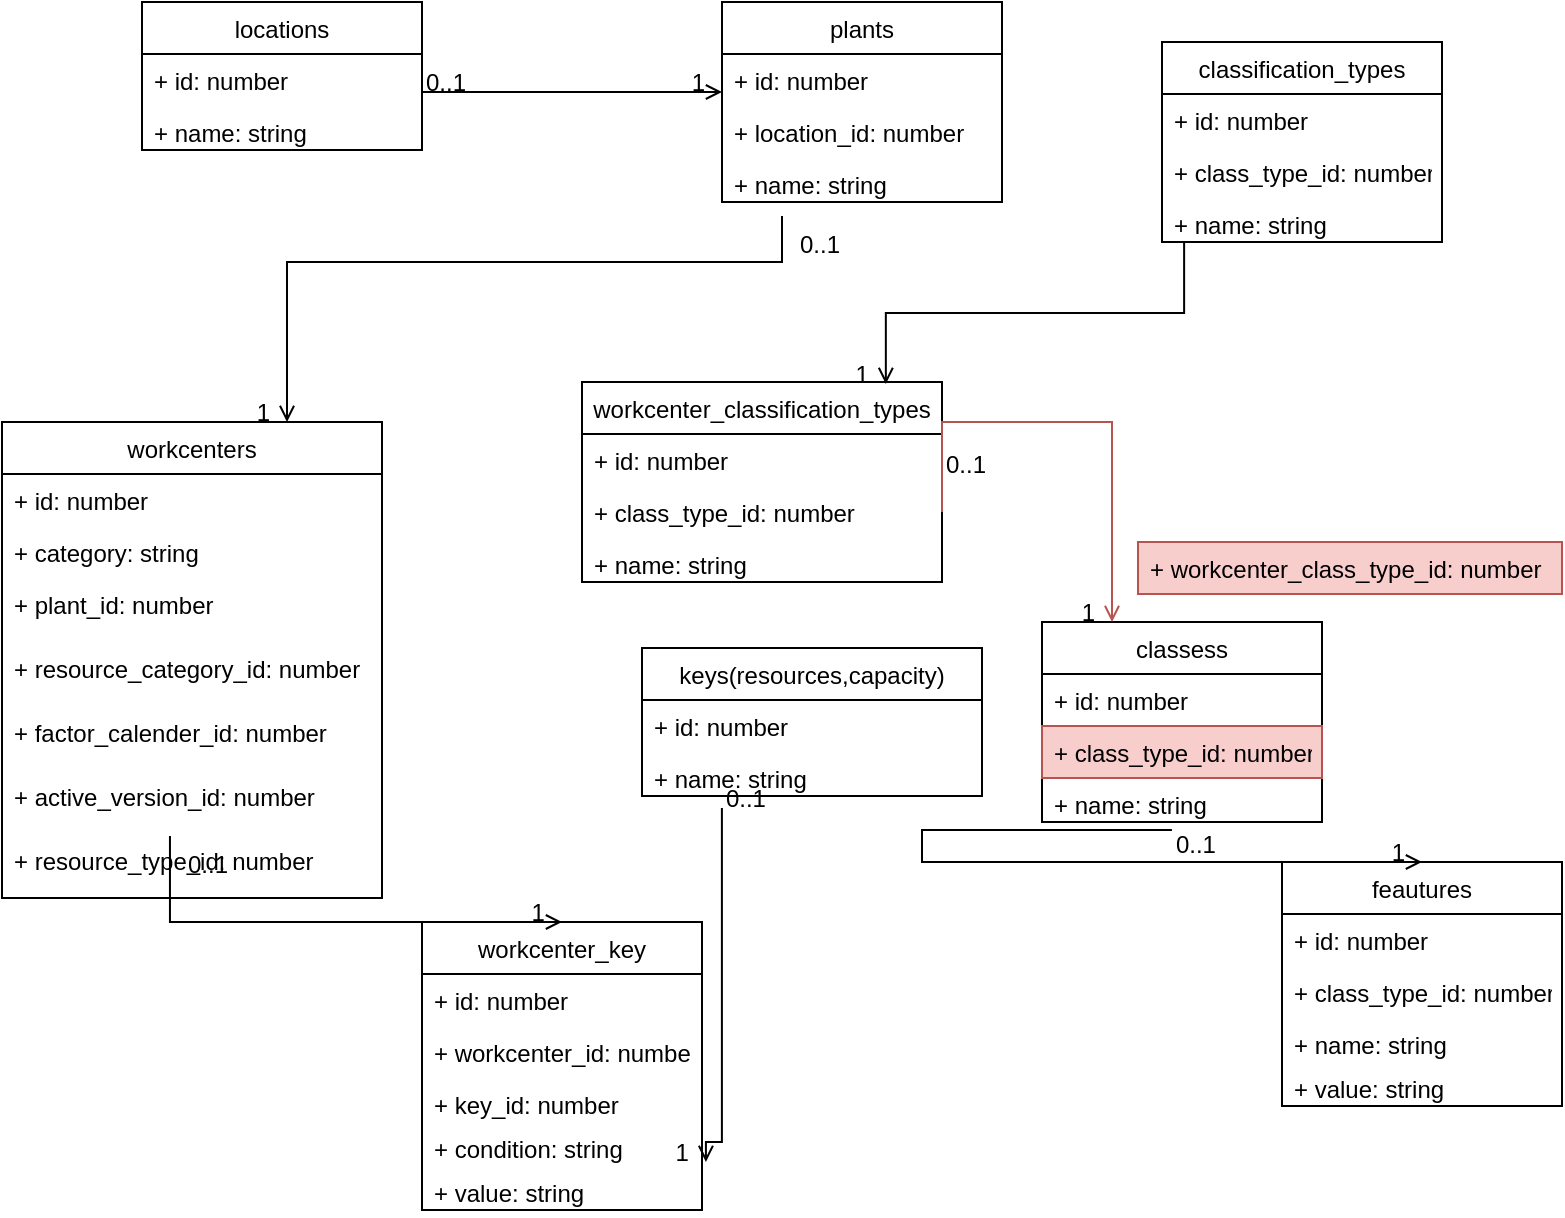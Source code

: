 <mxfile version="20.8.10" type="github">
  <diagram id="C5RBs43oDa-KdzZeNtuy" name="Page-1">
    <mxGraphModel dx="902" dy="484" grid="1" gridSize="10" guides="1" tooltips="1" connect="1" arrows="1" fold="1" page="1" pageScale="1" pageWidth="827" pageHeight="1169" math="0" shadow="0">
      <root>
        <mxCell id="WIyWlLk6GJQsqaUBKTNV-0" />
        <mxCell id="WIyWlLk6GJQsqaUBKTNV-1" parent="WIyWlLk6GJQsqaUBKTNV-0" />
        <mxCell id="zkfFHV4jXpPFQw0GAbJ--26" value="" style="endArrow=open;shadow=0;strokeWidth=1;rounded=0;endFill=1;edgeStyle=elbowEdgeStyle;elbow=vertical;" parent="WIyWlLk6GJQsqaUBKTNV-1" edge="1">
          <mxGeometry x="0.5" y="41" relative="1" as="geometry">
            <mxPoint x="230" y="65" as="sourcePoint" />
            <mxPoint x="380" y="65" as="targetPoint" />
            <mxPoint x="-40" y="32" as="offset" />
          </mxGeometry>
        </mxCell>
        <mxCell id="zkfFHV4jXpPFQw0GAbJ--27" value="0..1" style="resizable=0;align=left;verticalAlign=bottom;labelBackgroundColor=none;fontSize=12;" parent="zkfFHV4jXpPFQw0GAbJ--26" connectable="0" vertex="1">
          <mxGeometry x="-1" relative="1" as="geometry">
            <mxPoint y="4" as="offset" />
          </mxGeometry>
        </mxCell>
        <mxCell id="zkfFHV4jXpPFQw0GAbJ--28" value="1" style="resizable=0;align=right;verticalAlign=bottom;labelBackgroundColor=none;fontSize=12;" parent="zkfFHV4jXpPFQw0GAbJ--26" connectable="0" vertex="1">
          <mxGeometry x="1" relative="1" as="geometry">
            <mxPoint x="-7" y="4" as="offset" />
          </mxGeometry>
        </mxCell>
        <mxCell id="nai0lv8e3S5_15pct3bF-10" value="workcenters" style="swimlane;fontStyle=0;childLayout=stackLayout;horizontal=1;startSize=26;fillColor=none;horizontalStack=0;resizeParent=1;resizeParentMax=0;resizeLast=0;collapsible=1;marginBottom=0;" parent="WIyWlLk6GJQsqaUBKTNV-1" vertex="1">
          <mxGeometry x="20" y="230" width="190" height="238" as="geometry" />
        </mxCell>
        <mxCell id="nai0lv8e3S5_15pct3bF-11" value="+ id: number" style="text;strokeColor=none;fillColor=none;align=left;verticalAlign=top;spacingLeft=4;spacingRight=4;overflow=hidden;rotatable=0;points=[[0,0.5],[1,0.5]];portConstraint=eastwest;" parent="nai0lv8e3S5_15pct3bF-10" vertex="1">
          <mxGeometry y="26" width="190" height="26" as="geometry" />
        </mxCell>
        <mxCell id="nai0lv8e3S5_15pct3bF-12" value="+ category: string" style="text;strokeColor=none;fillColor=none;align=left;verticalAlign=top;spacingLeft=4;spacingRight=4;overflow=hidden;rotatable=0;points=[[0,0.5],[1,0.5]];portConstraint=eastwest;" parent="nai0lv8e3S5_15pct3bF-10" vertex="1">
          <mxGeometry y="52" width="190" height="26" as="geometry" />
        </mxCell>
        <mxCell id="nai0lv8e3S5_15pct3bF-13" value="+ plant_id: number" style="text;strokeColor=none;fillColor=none;align=left;verticalAlign=top;spacingLeft=4;spacingRight=4;overflow=hidden;rotatable=0;points=[[0,0.5],[1,0.5]];portConstraint=eastwest;" parent="nai0lv8e3S5_15pct3bF-10" vertex="1">
          <mxGeometry y="78" width="190" height="32" as="geometry" />
        </mxCell>
        <mxCell id="nDgb5JVoQC5QyOSWnhr2-53" value="+ resource_category_id: number" style="text;strokeColor=none;fillColor=none;align=left;verticalAlign=top;spacingLeft=4;spacingRight=4;overflow=hidden;rotatable=0;points=[[0,0.5],[1,0.5]];portConstraint=eastwest;" parent="nai0lv8e3S5_15pct3bF-10" vertex="1">
          <mxGeometry y="110" width="190" height="32" as="geometry" />
        </mxCell>
        <mxCell id="nDgb5JVoQC5QyOSWnhr2-54" value="+ factor_calender_id: number" style="text;strokeColor=none;fillColor=none;align=left;verticalAlign=top;spacingLeft=4;spacingRight=4;overflow=hidden;rotatable=0;points=[[0,0.5],[1,0.5]];portConstraint=eastwest;" parent="nai0lv8e3S5_15pct3bF-10" vertex="1">
          <mxGeometry y="142" width="190" height="32" as="geometry" />
        </mxCell>
        <mxCell id="nDgb5JVoQC5QyOSWnhr2-55" value="+ active_version_id: number" style="text;strokeColor=none;fillColor=none;align=left;verticalAlign=top;spacingLeft=4;spacingRight=4;overflow=hidden;rotatable=0;points=[[0,0.5],[1,0.5]];portConstraint=eastwest;" parent="nai0lv8e3S5_15pct3bF-10" vertex="1">
          <mxGeometry y="174" width="190" height="32" as="geometry" />
        </mxCell>
        <mxCell id="nDgb5JVoQC5QyOSWnhr2-70" value="+ resource_type_id: number" style="text;strokeColor=none;fillColor=none;align=left;verticalAlign=top;spacingLeft=4;spacingRight=4;overflow=hidden;rotatable=0;points=[[0,0.5],[1,0.5]];portConstraint=eastwest;" parent="nai0lv8e3S5_15pct3bF-10" vertex="1">
          <mxGeometry y="206" width="190" height="32" as="geometry" />
        </mxCell>
        <mxCell id="nDgb5JVoQC5QyOSWnhr2-13" value="classess" style="swimlane;fontStyle=0;childLayout=stackLayout;horizontal=1;startSize=26;fillColor=none;horizontalStack=0;resizeParent=1;resizeParentMax=0;resizeLast=0;collapsible=1;marginBottom=0;" parent="WIyWlLk6GJQsqaUBKTNV-1" vertex="1">
          <mxGeometry x="540" y="330" width="140" height="100" as="geometry" />
        </mxCell>
        <mxCell id="nDgb5JVoQC5QyOSWnhr2-14" value="+ id: number" style="text;strokeColor=none;fillColor=none;align=left;verticalAlign=top;spacingLeft=4;spacingRight=4;overflow=hidden;rotatable=0;points=[[0,0.5],[1,0.5]];portConstraint=eastwest;" parent="nDgb5JVoQC5QyOSWnhr2-13" vertex="1">
          <mxGeometry y="26" width="140" height="26" as="geometry" />
        </mxCell>
        <mxCell id="nDgb5JVoQC5QyOSWnhr2-15" value="+ class_type_id: number" style="text;strokeColor=#b85450;fillColor=#f8cecc;align=left;verticalAlign=top;spacingLeft=4;spacingRight=4;overflow=hidden;rotatable=0;points=[[0,0.5],[1,0.5]];portConstraint=eastwest;" parent="nDgb5JVoQC5QyOSWnhr2-13" vertex="1">
          <mxGeometry y="52" width="140" height="26" as="geometry" />
        </mxCell>
        <mxCell id="nDgb5JVoQC5QyOSWnhr2-16" value="+ name: string" style="text;strokeColor=none;fillColor=none;align=left;verticalAlign=top;spacingLeft=4;spacingRight=4;overflow=hidden;rotatable=0;points=[[0,0.5],[1,0.5]];portConstraint=eastwest;" parent="nDgb5JVoQC5QyOSWnhr2-13" vertex="1">
          <mxGeometry y="78" width="140" height="22" as="geometry" />
        </mxCell>
        <mxCell id="nDgb5JVoQC5QyOSWnhr2-17" value="feautures" style="swimlane;fontStyle=0;childLayout=stackLayout;horizontal=1;startSize=26;fillColor=none;horizontalStack=0;resizeParent=1;resizeParentMax=0;resizeLast=0;collapsible=1;marginBottom=0;" parent="WIyWlLk6GJQsqaUBKTNV-1" vertex="1">
          <mxGeometry x="660" y="450" width="140" height="122" as="geometry" />
        </mxCell>
        <mxCell id="nDgb5JVoQC5QyOSWnhr2-18" value="+ id: number" style="text;strokeColor=none;fillColor=none;align=left;verticalAlign=top;spacingLeft=4;spacingRight=4;overflow=hidden;rotatable=0;points=[[0,0.5],[1,0.5]];portConstraint=eastwest;" parent="nDgb5JVoQC5QyOSWnhr2-17" vertex="1">
          <mxGeometry y="26" width="140" height="26" as="geometry" />
        </mxCell>
        <mxCell id="nDgb5JVoQC5QyOSWnhr2-19" value="+ class_type_id: number" style="text;strokeColor=none;fillColor=none;align=left;verticalAlign=top;spacingLeft=4;spacingRight=4;overflow=hidden;rotatable=0;points=[[0,0.5],[1,0.5]];portConstraint=eastwest;" parent="nDgb5JVoQC5QyOSWnhr2-17" vertex="1">
          <mxGeometry y="52" width="140" height="26" as="geometry" />
        </mxCell>
        <mxCell id="nDgb5JVoQC5QyOSWnhr2-20" value="+ name: string" style="text;strokeColor=none;fillColor=none;align=left;verticalAlign=top;spacingLeft=4;spacingRight=4;overflow=hidden;rotatable=0;points=[[0,0.5],[1,0.5]];portConstraint=eastwest;" parent="nDgb5JVoQC5QyOSWnhr2-17" vertex="1">
          <mxGeometry y="78" width="140" height="22" as="geometry" />
        </mxCell>
        <mxCell id="nDgb5JVoQC5QyOSWnhr2-22" value="+ value: string" style="text;strokeColor=none;fillColor=none;align=left;verticalAlign=top;spacingLeft=4;spacingRight=4;overflow=hidden;rotatable=0;points=[[0,0.5],[1,0.5]];portConstraint=eastwest;" parent="nDgb5JVoQC5QyOSWnhr2-17" vertex="1">
          <mxGeometry y="100" width="140" height="22" as="geometry" />
        </mxCell>
        <mxCell id="nDgb5JVoQC5QyOSWnhr2-23" value="keys(resources,capacity)" style="swimlane;fontStyle=0;childLayout=stackLayout;horizontal=1;startSize=26;fillColor=none;horizontalStack=0;resizeParent=1;resizeParentMax=0;resizeLast=0;collapsible=1;marginBottom=0;" parent="WIyWlLk6GJQsqaUBKTNV-1" vertex="1">
          <mxGeometry x="340" y="343" width="170" height="74" as="geometry" />
        </mxCell>
        <mxCell id="nDgb5JVoQC5QyOSWnhr2-24" value="+ id: number" style="text;strokeColor=none;fillColor=none;align=left;verticalAlign=top;spacingLeft=4;spacingRight=4;overflow=hidden;rotatable=0;points=[[0,0.5],[1,0.5]];portConstraint=eastwest;" parent="nDgb5JVoQC5QyOSWnhr2-23" vertex="1">
          <mxGeometry y="26" width="170" height="26" as="geometry" />
        </mxCell>
        <mxCell id="nDgb5JVoQC5QyOSWnhr2-26" value="+ name: string" style="text;strokeColor=none;fillColor=none;align=left;verticalAlign=top;spacingLeft=4;spacingRight=4;overflow=hidden;rotatable=0;points=[[0,0.5],[1,0.5]];portConstraint=eastwest;" parent="nDgb5JVoQC5QyOSWnhr2-23" vertex="1">
          <mxGeometry y="52" width="170" height="22" as="geometry" />
        </mxCell>
        <mxCell id="nDgb5JVoQC5QyOSWnhr2-28" value="workcenter_key" style="swimlane;fontStyle=0;childLayout=stackLayout;horizontal=1;startSize=26;fillColor=none;horizontalStack=0;resizeParent=1;resizeParentMax=0;resizeLast=0;collapsible=1;marginBottom=0;" parent="WIyWlLk6GJQsqaUBKTNV-1" vertex="1">
          <mxGeometry x="230" y="480" width="140" height="144" as="geometry" />
        </mxCell>
        <mxCell id="nDgb5JVoQC5QyOSWnhr2-29" value="+ id: number" style="text;strokeColor=none;fillColor=none;align=left;verticalAlign=top;spacingLeft=4;spacingRight=4;overflow=hidden;rotatable=0;points=[[0,0.5],[1,0.5]];portConstraint=eastwest;" parent="nDgb5JVoQC5QyOSWnhr2-28" vertex="1">
          <mxGeometry y="26" width="140" height="26" as="geometry" />
        </mxCell>
        <mxCell id="nDgb5JVoQC5QyOSWnhr2-30" value="+ workcenter_id: number" style="text;strokeColor=none;fillColor=none;align=left;verticalAlign=top;spacingLeft=4;spacingRight=4;overflow=hidden;rotatable=0;points=[[0,0.5],[1,0.5]];portConstraint=eastwest;" parent="nDgb5JVoQC5QyOSWnhr2-28" vertex="1">
          <mxGeometry y="52" width="140" height="26" as="geometry" />
        </mxCell>
        <mxCell id="nDgb5JVoQC5QyOSWnhr2-31" value="+ key_id: number" style="text;strokeColor=none;fillColor=none;align=left;verticalAlign=top;spacingLeft=4;spacingRight=4;overflow=hidden;rotatable=0;points=[[0,0.5],[1,0.5]];portConstraint=eastwest;" parent="nDgb5JVoQC5QyOSWnhr2-28" vertex="1">
          <mxGeometry y="78" width="140" height="22" as="geometry" />
        </mxCell>
        <mxCell id="nDgb5JVoQC5QyOSWnhr2-32" value="+ condition: string" style="text;strokeColor=none;fillColor=none;align=left;verticalAlign=top;spacingLeft=4;spacingRight=4;overflow=hidden;rotatable=0;points=[[0,0.5],[1,0.5]];portConstraint=eastwest;" parent="nDgb5JVoQC5QyOSWnhr2-28" vertex="1">
          <mxGeometry y="100" width="140" height="22" as="geometry" />
        </mxCell>
        <mxCell id="nDgb5JVoQC5QyOSWnhr2-33" value="+ value: string" style="text;strokeColor=none;fillColor=none;align=left;verticalAlign=top;spacingLeft=4;spacingRight=4;overflow=hidden;rotatable=0;points=[[0,0.5],[1,0.5]];portConstraint=eastwest;" parent="nDgb5JVoQC5QyOSWnhr2-28" vertex="1">
          <mxGeometry y="122" width="140" height="22" as="geometry" />
        </mxCell>
        <mxCell id="nDgb5JVoQC5QyOSWnhr2-39" value="" style="endArrow=open;shadow=0;strokeWidth=1;rounded=0;endFill=1;edgeStyle=elbowEdgeStyle;elbow=vertical;entryX=0.5;entryY=0;entryDx=0;entryDy=0;exitX=0.442;exitY=1.031;exitDx=0;exitDy=0;exitPerimeter=0;" parent="WIyWlLk6GJQsqaUBKTNV-1" source="nDgb5JVoQC5QyOSWnhr2-55" target="nDgb5JVoQC5QyOSWnhr2-28" edge="1">
          <mxGeometry x="0.5" y="41" relative="1" as="geometry">
            <mxPoint x="70" y="340" as="sourcePoint" />
            <mxPoint x="188" y="350" as="targetPoint" />
            <mxPoint x="-40" y="32" as="offset" />
            <Array as="points">
              <mxPoint x="104" y="480" />
            </Array>
          </mxGeometry>
        </mxCell>
        <mxCell id="nDgb5JVoQC5QyOSWnhr2-40" value="0..1" style="resizable=0;align=left;verticalAlign=bottom;labelBackgroundColor=none;fontSize=12;" parent="nDgb5JVoQC5QyOSWnhr2-39" connectable="0" vertex="1">
          <mxGeometry x="-1" relative="1" as="geometry">
            <mxPoint x="7" y="23" as="offset" />
          </mxGeometry>
        </mxCell>
        <mxCell id="nDgb5JVoQC5QyOSWnhr2-41" value="1" style="resizable=0;align=right;verticalAlign=bottom;labelBackgroundColor=none;fontSize=12;" parent="nDgb5JVoQC5QyOSWnhr2-39" connectable="0" vertex="1">
          <mxGeometry x="1" relative="1" as="geometry">
            <mxPoint x="-7" y="4" as="offset" />
          </mxGeometry>
        </mxCell>
        <mxCell id="nDgb5JVoQC5QyOSWnhr2-43" value="" style="endArrow=open;shadow=0;strokeWidth=1;rounded=0;endFill=1;edgeStyle=elbowEdgeStyle;elbow=vertical;entryX=1.014;entryY=-0.091;entryDx=0;entryDy=0;entryPerimeter=0;exitX=0.235;exitY=1.273;exitDx=0;exitDy=0;exitPerimeter=0;" parent="WIyWlLk6GJQsqaUBKTNV-1" source="nDgb5JVoQC5QyOSWnhr2-26" target="nDgb5JVoQC5QyOSWnhr2-33" edge="1">
          <mxGeometry x="0.5" y="41" relative="1" as="geometry">
            <mxPoint x="110" y="620" as="sourcePoint" />
            <mxPoint x="238" y="570" as="targetPoint" />
            <mxPoint x="-40" y="32" as="offset" />
            <Array as="points">
              <mxPoint x="290" y="590" />
            </Array>
          </mxGeometry>
        </mxCell>
        <mxCell id="nDgb5JVoQC5QyOSWnhr2-44" value="0..1" style="resizable=0;align=left;verticalAlign=bottom;labelBackgroundColor=none;fontSize=12;" parent="nDgb5JVoQC5QyOSWnhr2-43" connectable="0" vertex="1">
          <mxGeometry x="-1" relative="1" as="geometry">
            <mxPoint y="4" as="offset" />
          </mxGeometry>
        </mxCell>
        <mxCell id="nDgb5JVoQC5QyOSWnhr2-45" value="1" style="resizable=0;align=right;verticalAlign=bottom;labelBackgroundColor=none;fontSize=12;" parent="nDgb5JVoQC5QyOSWnhr2-43" connectable="0" vertex="1">
          <mxGeometry x="1" relative="1" as="geometry">
            <mxPoint x="-7" y="4" as="offset" />
          </mxGeometry>
        </mxCell>
        <mxCell id="nDgb5JVoQC5QyOSWnhr2-50" value="" style="endArrow=open;shadow=0;strokeWidth=1;rounded=0;endFill=1;edgeStyle=elbowEdgeStyle;elbow=vertical;entryX=0.5;entryY=0;entryDx=0;entryDy=0;exitX=0.464;exitY=1.182;exitDx=0;exitDy=0;exitPerimeter=0;" parent="WIyWlLk6GJQsqaUBKTNV-1" source="nDgb5JVoQC5QyOSWnhr2-16" target="nDgb5JVoQC5QyOSWnhr2-17" edge="1">
          <mxGeometry x="0.5" y="41" relative="1" as="geometry">
            <mxPoint x="502.06" y="655.954" as="sourcePoint" />
            <mxPoint x="448" y="550" as="targetPoint" />
            <mxPoint x="-40" y="32" as="offset" />
            <Array as="points">
              <mxPoint x="480" y="530" />
            </Array>
          </mxGeometry>
        </mxCell>
        <mxCell id="nDgb5JVoQC5QyOSWnhr2-51" value="0..1" style="resizable=0;align=left;verticalAlign=bottom;labelBackgroundColor=none;fontSize=12;" parent="nDgb5JVoQC5QyOSWnhr2-50" connectable="0" vertex="1">
          <mxGeometry x="-1" relative="1" as="geometry">
            <mxPoint y="16" as="offset" />
          </mxGeometry>
        </mxCell>
        <mxCell id="nDgb5JVoQC5QyOSWnhr2-52" value="1" style="resizable=0;align=right;verticalAlign=bottom;labelBackgroundColor=none;fontSize=12;" parent="nDgb5JVoQC5QyOSWnhr2-50" connectable="0" vertex="1">
          <mxGeometry x="1" relative="1" as="geometry">
            <mxPoint x="-7" y="4" as="offset" />
          </mxGeometry>
        </mxCell>
        <mxCell id="nDgb5JVoQC5QyOSWnhr2-56" value="" style="endArrow=open;shadow=0;strokeWidth=1;rounded=0;endFill=1;edgeStyle=elbowEdgeStyle;elbow=vertical;exitX=0.442;exitY=1.031;exitDx=0;exitDy=0;exitPerimeter=0;entryX=0.75;entryY=0;entryDx=0;entryDy=0;" parent="WIyWlLk6GJQsqaUBKTNV-1" target="nai0lv8e3S5_15pct3bF-10" edge="1">
          <mxGeometry x="0.5" y="41" relative="1" as="geometry">
            <mxPoint x="410" y="126.992" as="sourcePoint" />
            <mxPoint x="160" y="220" as="targetPoint" />
            <mxPoint x="-40" y="32" as="offset" />
            <Array as="points">
              <mxPoint x="550" y="150" />
              <mxPoint x="410.02" y="170" />
            </Array>
          </mxGeometry>
        </mxCell>
        <mxCell id="nDgb5JVoQC5QyOSWnhr2-57" value="0..1" style="resizable=0;align=left;verticalAlign=bottom;labelBackgroundColor=none;fontSize=12;" parent="nDgb5JVoQC5QyOSWnhr2-56" connectable="0" vertex="1">
          <mxGeometry x="-1" relative="1" as="geometry">
            <mxPoint x="7" y="23" as="offset" />
          </mxGeometry>
        </mxCell>
        <mxCell id="nDgb5JVoQC5QyOSWnhr2-58" value="1" style="resizable=0;align=right;verticalAlign=bottom;labelBackgroundColor=none;fontSize=12;" parent="nDgb5JVoQC5QyOSWnhr2-56" connectable="0" vertex="1">
          <mxGeometry x="1" relative="1" as="geometry">
            <mxPoint x="-7" y="4" as="offset" />
          </mxGeometry>
        </mxCell>
        <mxCell id="nDgb5JVoQC5QyOSWnhr2-60" value="classification_types" style="swimlane;fontStyle=0;childLayout=stackLayout;horizontal=1;startSize=26;fillColor=none;horizontalStack=0;resizeParent=1;resizeParentMax=0;resizeLast=0;collapsible=1;marginBottom=0;" parent="WIyWlLk6GJQsqaUBKTNV-1" vertex="1">
          <mxGeometry x="600" y="40" width="140" height="100" as="geometry" />
        </mxCell>
        <mxCell id="nDgb5JVoQC5QyOSWnhr2-61" value="+ id: number" style="text;strokeColor=none;fillColor=none;align=left;verticalAlign=top;spacingLeft=4;spacingRight=4;overflow=hidden;rotatable=0;points=[[0,0.5],[1,0.5]];portConstraint=eastwest;" parent="nDgb5JVoQC5QyOSWnhr2-60" vertex="1">
          <mxGeometry y="26" width="140" height="26" as="geometry" />
        </mxCell>
        <mxCell id="nDgb5JVoQC5QyOSWnhr2-62" value="+ class_type_id: number" style="text;strokeColor=none;fillColor=none;align=left;verticalAlign=top;spacingLeft=4;spacingRight=4;overflow=hidden;rotatable=0;points=[[0,0.5],[1,0.5]];portConstraint=eastwest;" parent="nDgb5JVoQC5QyOSWnhr2-60" vertex="1">
          <mxGeometry y="52" width="140" height="26" as="geometry" />
        </mxCell>
        <mxCell id="nDgb5JVoQC5QyOSWnhr2-63" value="+ name: string" style="text;strokeColor=none;fillColor=none;align=left;verticalAlign=top;spacingLeft=4;spacingRight=4;overflow=hidden;rotatable=0;points=[[0,0.5],[1,0.5]];portConstraint=eastwest;" parent="nDgb5JVoQC5QyOSWnhr2-60" vertex="1">
          <mxGeometry y="78" width="140" height="22" as="geometry" />
        </mxCell>
        <mxCell id="nDgb5JVoQC5QyOSWnhr2-64" value="workcenter_classification_types" style="swimlane;fontStyle=0;childLayout=stackLayout;horizontal=1;startSize=26;fillColor=none;horizontalStack=0;resizeParent=1;resizeParentMax=0;resizeLast=0;collapsible=1;marginBottom=0;" parent="WIyWlLk6GJQsqaUBKTNV-1" vertex="1">
          <mxGeometry x="310" y="210" width="180" height="100" as="geometry" />
        </mxCell>
        <mxCell id="nDgb5JVoQC5QyOSWnhr2-65" value="+ id: number" style="text;strokeColor=none;fillColor=none;align=left;verticalAlign=top;spacingLeft=4;spacingRight=4;overflow=hidden;rotatable=0;points=[[0,0.5],[1,0.5]];portConstraint=eastwest;" parent="nDgb5JVoQC5QyOSWnhr2-64" vertex="1">
          <mxGeometry y="26" width="180" height="26" as="geometry" />
        </mxCell>
        <mxCell id="nDgb5JVoQC5QyOSWnhr2-66" value="+ class_type_id: number" style="text;strokeColor=none;fillColor=none;align=left;verticalAlign=top;spacingLeft=4;spacingRight=4;overflow=hidden;rotatable=0;points=[[0,0.5],[1,0.5]];portConstraint=eastwest;" parent="nDgb5JVoQC5QyOSWnhr2-64" vertex="1">
          <mxGeometry y="52" width="180" height="26" as="geometry" />
        </mxCell>
        <mxCell id="nDgb5JVoQC5QyOSWnhr2-67" value="+ name: string" style="text;strokeColor=none;fillColor=none;align=left;verticalAlign=top;spacingLeft=4;spacingRight=4;overflow=hidden;rotatable=0;points=[[0,0.5],[1,0.5]];portConstraint=eastwest;" parent="nDgb5JVoQC5QyOSWnhr2-64" vertex="1">
          <mxGeometry y="78" width="180" height="22" as="geometry" />
        </mxCell>
        <mxCell id="nDgb5JVoQC5QyOSWnhr2-47" value="" style="endArrow=open;shadow=0;strokeWidth=1;rounded=0;endFill=1;edgeStyle=elbowEdgeStyle;elbow=vertical;exitX=1;exitY=0.5;exitDx=0;exitDy=0;entryX=0.25;entryY=0;entryDx=0;entryDy=0;fillColor=#f8cecc;strokeColor=#b85450;" parent="WIyWlLk6GJQsqaUBKTNV-1" source="nDgb5JVoQC5QyOSWnhr2-66" target="nDgb5JVoQC5QyOSWnhr2-13" edge="1">
          <mxGeometry x="0.5" y="41" relative="1" as="geometry">
            <mxPoint x="580" y="334" as="sourcePoint" />
            <mxPoint x="490" y="450" as="targetPoint" />
            <mxPoint x="-40" y="32" as="offset" />
            <Array as="points">
              <mxPoint x="640" y="230" />
            </Array>
          </mxGeometry>
        </mxCell>
        <mxCell id="nDgb5JVoQC5QyOSWnhr2-48" value="0..1" style="resizable=0;align=left;verticalAlign=bottom;labelBackgroundColor=none;fontSize=12;" parent="nDgb5JVoQC5QyOSWnhr2-47" connectable="0" vertex="1">
          <mxGeometry x="-1" relative="1" as="geometry">
            <mxPoint y="-15" as="offset" />
          </mxGeometry>
        </mxCell>
        <mxCell id="nDgb5JVoQC5QyOSWnhr2-49" value="1" style="resizable=0;align=right;verticalAlign=bottom;labelBackgroundColor=none;fontSize=12;" parent="nDgb5JVoQC5QyOSWnhr2-47" connectable="0" vertex="1">
          <mxGeometry x="1" relative="1" as="geometry">
            <mxPoint x="-7" y="4" as="offset" />
          </mxGeometry>
        </mxCell>
        <mxCell id="nDgb5JVoQC5QyOSWnhr2-69" value="+ workcenter_class_type_id: number" style="text;strokeColor=#b85450;fillColor=#f8cecc;align=left;verticalAlign=top;spacingLeft=4;spacingRight=4;overflow=hidden;rotatable=0;points=[[0,0.5],[1,0.5]];portConstraint=eastwest;" parent="WIyWlLk6GJQsqaUBKTNV-1" vertex="1">
          <mxGeometry x="588" y="290" width="212" height="26" as="geometry" />
        </mxCell>
        <mxCell id="xuwSnN8KKcQ7ECBKhQ2v-0" value="" style="endArrow=open;shadow=0;strokeWidth=1;rounded=0;endFill=1;edgeStyle=elbowEdgeStyle;elbow=vertical;exitX=0.079;exitY=1;exitDx=0;exitDy=0;exitPerimeter=0;entryX=0.844;entryY=0.01;entryDx=0;entryDy=0;entryPerimeter=0;" edge="1" parent="WIyWlLk6GJQsqaUBKTNV-1" source="nDgb5JVoQC5QyOSWnhr2-63" target="nDgb5JVoQC5QyOSWnhr2-64">
          <mxGeometry x="0.5" y="41" relative="1" as="geometry">
            <mxPoint x="590" y="190" as="sourcePoint" />
            <mxPoint x="490" y="230" as="targetPoint" />
            <mxPoint x="-40" y="32" as="offset" />
          </mxGeometry>
        </mxCell>
        <mxCell id="xuwSnN8KKcQ7ECBKhQ2v-2" value="1" style="resizable=0;align=right;verticalAlign=bottom;labelBackgroundColor=none;fontSize=12;" connectable="0" vertex="1" parent="xuwSnN8KKcQ7ECBKhQ2v-0">
          <mxGeometry x="1" relative="1" as="geometry">
            <mxPoint x="-7" y="4" as="offset" />
          </mxGeometry>
        </mxCell>
        <mxCell id="xuwSnN8KKcQ7ECBKhQ2v-4" value="plants" style="swimlane;fontStyle=0;childLayout=stackLayout;horizontal=1;startSize=26;fillColor=none;horizontalStack=0;resizeParent=1;resizeParentMax=0;resizeLast=0;collapsible=1;marginBottom=0;" vertex="1" parent="WIyWlLk6GJQsqaUBKTNV-1">
          <mxGeometry x="380" y="20" width="140" height="100" as="geometry" />
        </mxCell>
        <mxCell id="xuwSnN8KKcQ7ECBKhQ2v-5" value="+ id: number" style="text;strokeColor=none;fillColor=none;align=left;verticalAlign=top;spacingLeft=4;spacingRight=4;overflow=hidden;rotatable=0;points=[[0,0.5],[1,0.5]];portConstraint=eastwest;" vertex="1" parent="xuwSnN8KKcQ7ECBKhQ2v-4">
          <mxGeometry y="26" width="140" height="26" as="geometry" />
        </mxCell>
        <mxCell id="xuwSnN8KKcQ7ECBKhQ2v-6" value="+ location_id: number" style="text;strokeColor=none;fillColor=none;align=left;verticalAlign=top;spacingLeft=4;spacingRight=4;overflow=hidden;rotatable=0;points=[[0,0.5],[1,0.5]];portConstraint=eastwest;" vertex="1" parent="xuwSnN8KKcQ7ECBKhQ2v-4">
          <mxGeometry y="52" width="140" height="26" as="geometry" />
        </mxCell>
        <mxCell id="xuwSnN8KKcQ7ECBKhQ2v-7" value="+ name: string" style="text;strokeColor=none;fillColor=none;align=left;verticalAlign=top;spacingLeft=4;spacingRight=4;overflow=hidden;rotatable=0;points=[[0,0.5],[1,0.5]];portConstraint=eastwest;" vertex="1" parent="xuwSnN8KKcQ7ECBKhQ2v-4">
          <mxGeometry y="78" width="140" height="22" as="geometry" />
        </mxCell>
        <mxCell id="xuwSnN8KKcQ7ECBKhQ2v-8" value="locations" style="swimlane;fontStyle=0;childLayout=stackLayout;horizontal=1;startSize=26;fillColor=none;horizontalStack=0;resizeParent=1;resizeParentMax=0;resizeLast=0;collapsible=1;marginBottom=0;" vertex="1" parent="WIyWlLk6GJQsqaUBKTNV-1">
          <mxGeometry x="90" y="20" width="140" height="74" as="geometry" />
        </mxCell>
        <mxCell id="xuwSnN8KKcQ7ECBKhQ2v-9" value="+ id: number" style="text;strokeColor=none;fillColor=none;align=left;verticalAlign=top;spacingLeft=4;spacingRight=4;overflow=hidden;rotatable=0;points=[[0,0.5],[1,0.5]];portConstraint=eastwest;" vertex="1" parent="xuwSnN8KKcQ7ECBKhQ2v-8">
          <mxGeometry y="26" width="140" height="26" as="geometry" />
        </mxCell>
        <mxCell id="xuwSnN8KKcQ7ECBKhQ2v-11" value="+ name: string" style="text;strokeColor=none;fillColor=none;align=left;verticalAlign=top;spacingLeft=4;spacingRight=4;overflow=hidden;rotatable=0;points=[[0,0.5],[1,0.5]];portConstraint=eastwest;" vertex="1" parent="xuwSnN8KKcQ7ECBKhQ2v-8">
          <mxGeometry y="52" width="140" height="22" as="geometry" />
        </mxCell>
      </root>
    </mxGraphModel>
  </diagram>
</mxfile>
